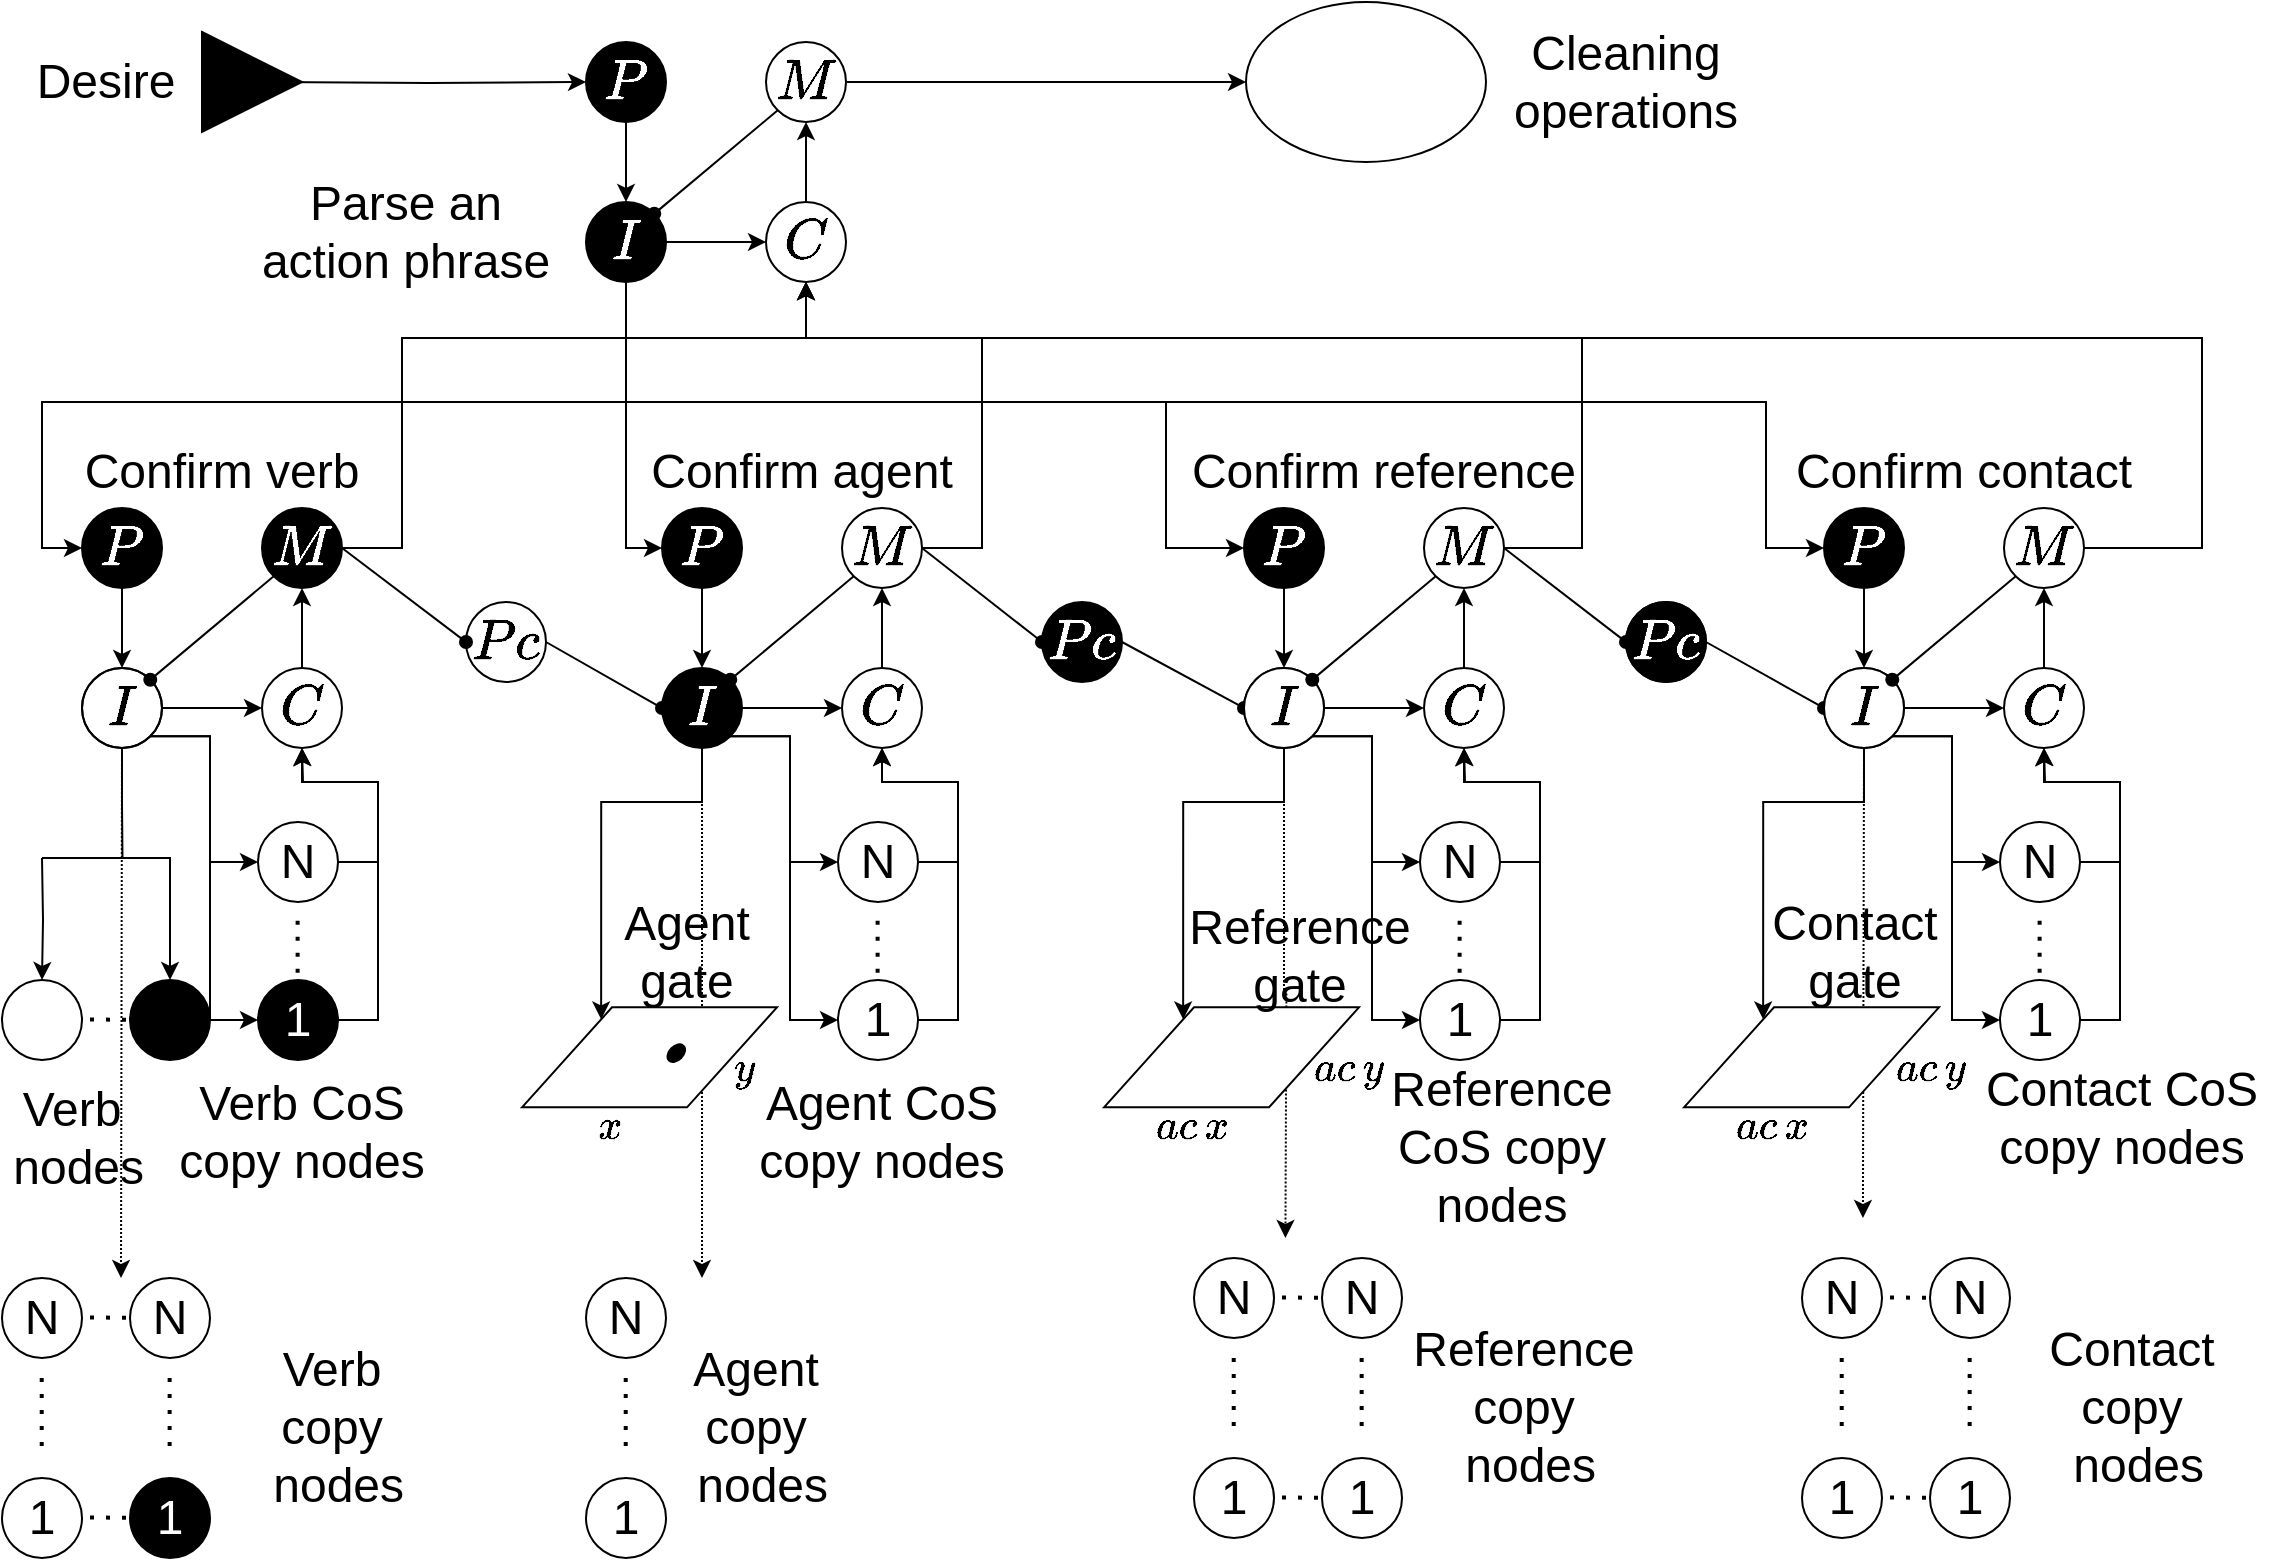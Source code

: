 <mxfile version="16.4.7" type="device"><diagram id="WhvvG_gw-F8W6uvIQC49" name="Page-1"><mxGraphModel dx="1469" dy="720" grid="1" gridSize="10" guides="1" tooltips="1" connect="1" arrows="1" fold="1" page="1" pageScale="1" pageWidth="1169" pageHeight="827" math="1" shadow="0"><root><mxCell id="0"/><mxCell id="1" parent="0"/><mxCell id="951Vu15fM2kdgogknTyl-73" style="edgeStyle=orthogonalEdgeStyle;rounded=0;orthogonalLoop=1;jettySize=auto;html=1;exitX=0.5;exitY=1;exitDx=0;exitDy=0;dashed=1;dashPattern=1 1;fontSize=24;fontColor=#FFFFFF;endArrow=classic;endFill=1;" edge="1" parent="1" source="VSWZTC0FqFmmYdqggmQf-184"><mxGeometry relative="1" as="geometry"><mxPoint x="940.471" y="650" as="targetPoint"/></mxGeometry></mxCell><mxCell id="951Vu15fM2kdgogknTyl-72" style="edgeStyle=orthogonalEdgeStyle;rounded=0;orthogonalLoop=1;jettySize=auto;html=1;exitX=0.5;exitY=1;exitDx=0;exitDy=0;fontSize=24;fontColor=#FFFFFF;endArrow=classic;endFill=1;dashed=1;dashPattern=1 1;" edge="1" parent="1" source="VSWZTC0FqFmmYdqggmQf-183"><mxGeometry relative="1" as="geometry"><mxPoint x="651.714" y="660" as="targetPoint"/></mxGeometry></mxCell><mxCell id="VSWZTC0FqFmmYdqggmQf-1" style="edgeStyle=orthogonalEdgeStyle;rounded=0;orthogonalLoop=1;jettySize=auto;html=1;exitX=1;exitY=0.5;exitDx=0;exitDy=0;entryX=0;entryY=0.5;entryDx=0;entryDy=0;fontSize=24;" parent="1" source="VSWZTC0FqFmmYdqggmQf-2" target="VSWZTC0FqFmmYdqggmQf-4" edge="1"><mxGeometry relative="1" as="geometry"/></mxCell><mxCell id="VSWZTC0FqFmmYdqggmQf-167" style="edgeStyle=orthogonalEdgeStyle;rounded=0;orthogonalLoop=1;jettySize=auto;html=1;exitX=0.5;exitY=1;exitDx=0;exitDy=0;entryX=0;entryY=0.5;entryDx=0;entryDy=0;endArrow=classic;endFill=1;" parent="1" source="VSWZTC0FqFmmYdqggmQf-2" target="VSWZTC0FqFmmYdqggmQf-21" edge="1"><mxGeometry relative="1" as="geometry"><Array as="points"><mxPoint x="322" y="242"/><mxPoint x="30" y="242"/><mxPoint x="30" y="315"/></Array></mxGeometry></mxCell><mxCell id="VSWZTC0FqFmmYdqggmQf-169" style="edgeStyle=orthogonalEdgeStyle;rounded=0;orthogonalLoop=1;jettySize=auto;html=1;exitX=0.5;exitY=1;exitDx=0;exitDy=0;entryX=0;entryY=0.5;entryDx=0;entryDy=0;endArrow=classic;endFill=1;" parent="1" source="VSWZTC0FqFmmYdqggmQf-2" target="VSWZTC0FqFmmYdqggmQf-125" edge="1"><mxGeometry relative="1" as="geometry"><Array as="points"><mxPoint x="322" y="242"/><mxPoint x="592" y="242"/><mxPoint x="592" y="315"/></Array></mxGeometry></mxCell><mxCell id="VSWZTC0FqFmmYdqggmQf-170" style="edgeStyle=orthogonalEdgeStyle;rounded=0;orthogonalLoop=1;jettySize=auto;html=1;exitX=0.5;exitY=1;exitDx=0;exitDy=0;entryX=0;entryY=0.5;entryDx=0;entryDy=0;endArrow=classic;endFill=1;" parent="1" source="VSWZTC0FqFmmYdqggmQf-2" target="VSWZTC0FqFmmYdqggmQf-145" edge="1"><mxGeometry relative="1" as="geometry"><Array as="points"><mxPoint x="322" y="242"/><mxPoint x="892" y="242"/><mxPoint x="892" y="315"/></Array></mxGeometry></mxCell><mxCell id="VSWZTC0FqFmmYdqggmQf-2" value="&lt;font style=&quot;font-size: 24px&quot; color=&quot;#FFFFFF&quot;&gt;$$I$$&lt;/font&gt;" style="ellipse;whiteSpace=wrap;html=1;aspect=fixed;fillColor=#000000;" parent="1" vertex="1"><mxGeometry x="302" y="142" width="40" height="40" as="geometry"/></mxCell><mxCell id="VSWZTC0FqFmmYdqggmQf-3" style="edgeStyle=orthogonalEdgeStyle;rounded=0;orthogonalLoop=1;jettySize=auto;html=1;exitX=0.5;exitY=0;exitDx=0;exitDy=0;entryX=0.5;entryY=1;entryDx=0;entryDy=0;fontSize=24;" parent="1" source="VSWZTC0FqFmmYdqggmQf-4" target="VSWZTC0FqFmmYdqggmQf-8" edge="1"><mxGeometry relative="1" as="geometry"/></mxCell><mxCell id="VSWZTC0FqFmmYdqggmQf-4" value="&lt;font style=&quot;font-size: 24px&quot;&gt;$$C$$&lt;/font&gt;" style="ellipse;whiteSpace=wrap;html=1;aspect=fixed;" parent="1" vertex="1"><mxGeometry x="392" y="142" width="40" height="40" as="geometry"/></mxCell><mxCell id="VSWZTC0FqFmmYdqggmQf-5" style="edgeStyle=orthogonalEdgeStyle;rounded=0;orthogonalLoop=1;jettySize=auto;html=1;exitX=0.5;exitY=1;exitDx=0;exitDy=0;entryX=0.5;entryY=0;entryDx=0;entryDy=0;fontSize=24;" parent="1" source="VSWZTC0FqFmmYdqggmQf-6" target="VSWZTC0FqFmmYdqggmQf-2" edge="1"><mxGeometry relative="1" as="geometry"/></mxCell><mxCell id="VSWZTC0FqFmmYdqggmQf-6" value="&lt;font style=&quot;font-size: 24px&quot; color=&quot;#FFFFFF&quot;&gt;$$P$$&lt;/font&gt;" style="ellipse;whiteSpace=wrap;html=1;aspect=fixed;fillColor=#000000;" parent="1" vertex="1"><mxGeometry x="302" y="62" width="40" height="40" as="geometry"/></mxCell><mxCell id="VSWZTC0FqFmmYdqggmQf-7" style="rounded=0;orthogonalLoop=1;jettySize=auto;html=1;exitX=0;exitY=1;exitDx=0;exitDy=0;entryX=1;entryY=0;entryDx=0;entryDy=0;fontSize=24;endArrow=oval;endFill=1;" parent="1" source="VSWZTC0FqFmmYdqggmQf-8" target="VSWZTC0FqFmmYdqggmQf-2" edge="1"><mxGeometry relative="1" as="geometry"/></mxCell><mxCell id="VSWZTC0FqFmmYdqggmQf-13" style="edgeStyle=orthogonalEdgeStyle;rounded=0;orthogonalLoop=1;jettySize=auto;html=1;exitX=1;exitY=0.5;exitDx=0;exitDy=0;entryX=0;entryY=0.5;entryDx=0;entryDy=0;" parent="1" source="VSWZTC0FqFmmYdqggmQf-8" target="VSWZTC0FqFmmYdqggmQf-12" edge="1"><mxGeometry relative="1" as="geometry"/></mxCell><mxCell id="VSWZTC0FqFmmYdqggmQf-8" value="&lt;font style=&quot;font-size: 24px&quot;&gt;$$M$$&lt;/font&gt;" style="ellipse;whiteSpace=wrap;html=1;aspect=fixed;" parent="1" vertex="1"><mxGeometry x="392" y="62" width="40" height="40" as="geometry"/></mxCell><mxCell id="VSWZTC0FqFmmYdqggmQf-9" value="Desire" style="text;html=1;strokeColor=none;fillColor=none;align=center;verticalAlign=middle;whiteSpace=wrap;rounded=0;fontFamily=Helvetica;fontSize=24;fontColor=default;" parent="1" vertex="1"><mxGeometry x="32" y="67" width="60" height="30" as="geometry"/></mxCell><mxCell id="VSWZTC0FqFmmYdqggmQf-10" style="edgeStyle=orthogonalEdgeStyle;shape=connector;rounded=0;orthogonalLoop=1;jettySize=auto;html=1;exitX=1;exitY=0.5;exitDx=0;exitDy=0;entryX=0;entryY=0.5;entryDx=0;entryDy=0;labelBackgroundColor=default;fontFamily=Helvetica;fontSize=24;fontColor=default;startArrow=none;startFill=0;endArrow=classic;endFill=1;strokeColor=default;" parent="1" target="VSWZTC0FqFmmYdqggmQf-6" edge="1"><mxGeometry relative="1" as="geometry"><mxPoint x="144" y="82" as="sourcePoint"/></mxGeometry></mxCell><mxCell id="VSWZTC0FqFmmYdqggmQf-12" value="" style="ellipse;whiteSpace=wrap;html=1;" parent="1" vertex="1"><mxGeometry x="632" y="42" width="120" height="80" as="geometry"/></mxCell><mxCell id="VSWZTC0FqFmmYdqggmQf-14" value="Cleaning operations" style="text;html=1;strokeColor=none;fillColor=none;align=center;verticalAlign=middle;whiteSpace=wrap;rounded=0;fontFamily=Helvetica;fontSize=24;fontColor=default;" parent="1" vertex="1"><mxGeometry x="792" y="67" width="60" height="30" as="geometry"/></mxCell><mxCell id="VSWZTC0FqFmmYdqggmQf-15" value="Parse an action phrase" style="text;html=1;strokeColor=none;fillColor=none;align=center;verticalAlign=middle;whiteSpace=wrap;rounded=0;fontFamily=Helvetica;fontSize=24;fontColor=default;" parent="1" vertex="1"><mxGeometry x="132" y="142" width="160" height="30" as="geometry"/></mxCell><mxCell id="VSWZTC0FqFmmYdqggmQf-16" style="edgeStyle=orthogonalEdgeStyle;rounded=0;orthogonalLoop=1;jettySize=auto;html=1;exitX=1;exitY=0.5;exitDx=0;exitDy=0;entryX=0;entryY=0.5;entryDx=0;entryDy=0;fontSize=24;" parent="1" source="VSWZTC0FqFmmYdqggmQf-17" target="VSWZTC0FqFmmYdqggmQf-19" edge="1"><mxGeometry relative="1" as="geometry"/></mxCell><mxCell id="VSWZTC0FqFmmYdqggmQf-17" value="&lt;font style=&quot;font-size: 24px&quot; color=&quot;#FFFFFF&quot;&gt;$$I$$&lt;/font&gt;" style="ellipse;whiteSpace=wrap;html=1;aspect=fixed;fillColor=none;" parent="1" vertex="1"><mxGeometry x="50" y="375" width="40" height="40" as="geometry"/></mxCell><mxCell id="VSWZTC0FqFmmYdqggmQf-18" style="edgeStyle=orthogonalEdgeStyle;rounded=0;orthogonalLoop=1;jettySize=auto;html=1;exitX=0.5;exitY=0;exitDx=0;exitDy=0;entryX=0.5;entryY=1;entryDx=0;entryDy=0;fontSize=24;" parent="1" source="VSWZTC0FqFmmYdqggmQf-19" target="VSWZTC0FqFmmYdqggmQf-23" edge="1"><mxGeometry relative="1" as="geometry"/></mxCell><mxCell id="951Vu15fM2kdgogknTyl-78" style="edgeStyle=orthogonalEdgeStyle;rounded=0;orthogonalLoop=1;jettySize=auto;html=1;exitX=1;exitY=0.5;exitDx=0;exitDy=0;entryX=0.5;entryY=1;entryDx=0;entryDy=0;fontSize=24;fontColor=#FFFFFF;endArrow=classic;endFill=1;" edge="1" parent="1" source="VSWZTC0FqFmmYdqggmQf-23" target="VSWZTC0FqFmmYdqggmQf-4"><mxGeometry relative="1" as="geometry"><Array as="points"><mxPoint x="210" y="315"/><mxPoint x="210" y="210"/><mxPoint x="412" y="210"/></Array></mxGeometry></mxCell><mxCell id="VSWZTC0FqFmmYdqggmQf-19" value="&lt;font style=&quot;font-size: 24px&quot;&gt;$$C$$&lt;/font&gt;" style="ellipse;whiteSpace=wrap;html=1;aspect=fixed;" parent="1" vertex="1"><mxGeometry x="140" y="375" width="40" height="40" as="geometry"/></mxCell><mxCell id="VSWZTC0FqFmmYdqggmQf-20" style="edgeStyle=orthogonalEdgeStyle;rounded=0;orthogonalLoop=1;jettySize=auto;html=1;exitX=0.5;exitY=1;exitDx=0;exitDy=0;entryX=0.5;entryY=0;entryDx=0;entryDy=0;fontSize=24;" parent="1" source="VSWZTC0FqFmmYdqggmQf-21" target="VSWZTC0FqFmmYdqggmQf-17" edge="1"><mxGeometry relative="1" as="geometry"/></mxCell><mxCell id="VSWZTC0FqFmmYdqggmQf-21" value="&lt;font style=&quot;font-size: 24px&quot; color=&quot;#FFFFFF&quot;&gt;$$P$$&lt;/font&gt;" style="ellipse;whiteSpace=wrap;html=1;aspect=fixed;fillColor=#000000;" parent="1" vertex="1"><mxGeometry x="50" y="295" width="40" height="40" as="geometry"/></mxCell><mxCell id="VSWZTC0FqFmmYdqggmQf-22" style="rounded=0;orthogonalLoop=1;jettySize=auto;html=1;exitX=0;exitY=1;exitDx=0;exitDy=0;entryX=1;entryY=0;entryDx=0;entryDy=0;fontSize=24;endArrow=oval;endFill=1;" parent="1" source="VSWZTC0FqFmmYdqggmQf-23" target="VSWZTC0FqFmmYdqggmQf-17" edge="1"><mxGeometry relative="1" as="geometry"/></mxCell><mxCell id="VSWZTC0FqFmmYdqggmQf-23" value="&lt;font style=&quot;font-size: 24px&quot; color=&quot;#FFFFFF&quot;&gt;$$M$$&lt;/font&gt;" style="ellipse;whiteSpace=wrap;html=1;aspect=fixed;fillColor=#000000;" parent="1" vertex="1"><mxGeometry x="140" y="295" width="40" height="40" as="geometry"/></mxCell><mxCell id="VSWZTC0FqFmmYdqggmQf-25" value="Confirm verb" style="text;html=1;strokeColor=none;fillColor=none;align=center;verticalAlign=middle;whiteSpace=wrap;rounded=0;fontFamily=Helvetica;fontSize=24;fontColor=default;" parent="1" vertex="1"><mxGeometry x="40" y="262" width="160" height="30" as="geometry"/></mxCell><mxCell id="VSWZTC0FqFmmYdqggmQf-62" style="edgeStyle=orthogonalEdgeStyle;rounded=0;orthogonalLoop=1;jettySize=auto;html=1;exitX=1;exitY=0.5;exitDx=0;exitDy=0;entryX=0;entryY=0.5;entryDx=0;entryDy=0;fontSize=24;" parent="1" source="VSWZTC0FqFmmYdqggmQf-63" target="VSWZTC0FqFmmYdqggmQf-65" edge="1"><mxGeometry relative="1" as="geometry"/></mxCell><mxCell id="VSWZTC0FqFmmYdqggmQf-112" style="edgeStyle=orthogonalEdgeStyle;rounded=0;orthogonalLoop=1;jettySize=auto;html=1;exitX=0.5;exitY=1;exitDx=0;exitDy=0;entryX=0.25;entryY=0;entryDx=0;entryDy=0;endArrow=classic;endFill=1;" parent="1" source="VSWZTC0FqFmmYdqggmQf-63" target="VSWZTC0FqFmmYdqggmQf-106" edge="1"><mxGeometry relative="1" as="geometry"><Array as="points"><mxPoint x="360" y="442"/><mxPoint x="310" y="442"/></Array></mxGeometry></mxCell><mxCell id="951Vu15fM2kdgogknTyl-34" style="edgeStyle=orthogonalEdgeStyle;rounded=0;orthogonalLoop=1;jettySize=auto;html=1;exitX=0.5;exitY=1;exitDx=0;exitDy=0;dashed=1;dashPattern=1 1;fontSize=24;endArrow=classic;endFill=1;" edge="1" parent="1" source="VSWZTC0FqFmmYdqggmQf-63"><mxGeometry relative="1" as="geometry"><mxPoint x="360" y="680" as="targetPoint"/></mxGeometry></mxCell><mxCell id="951Vu15fM2kdgogknTyl-58" style="edgeStyle=orthogonalEdgeStyle;rounded=0;orthogonalLoop=1;jettySize=auto;html=1;exitX=1;exitY=1;exitDx=0;exitDy=0;entryX=0;entryY=0.5;entryDx=0;entryDy=0;fontSize=24;endArrow=classic;endFill=1;" edge="1" parent="1" source="VSWZTC0FqFmmYdqggmQf-63" target="VSWZTC0FqFmmYdqggmQf-113"><mxGeometry relative="1" as="geometry"/></mxCell><mxCell id="951Vu15fM2kdgogknTyl-59" style="edgeStyle=orthogonalEdgeStyle;rounded=0;orthogonalLoop=1;jettySize=auto;html=1;exitX=1;exitY=1;exitDx=0;exitDy=0;entryX=0;entryY=0.5;entryDx=0;entryDy=0;fontSize=24;endArrow=classic;endFill=1;" edge="1" parent="1" source="VSWZTC0FqFmmYdqggmQf-63" target="VSWZTC0FqFmmYdqggmQf-115"><mxGeometry relative="1" as="geometry"/></mxCell><mxCell id="VSWZTC0FqFmmYdqggmQf-63" value="&lt;font style=&quot;font-size: 24px&quot; color=&quot;#FFFFFF&quot;&gt;$$I$$&lt;/font&gt;" style="ellipse;whiteSpace=wrap;html=1;aspect=fixed;fillColor=#000000;" parent="1" vertex="1"><mxGeometry x="340" y="375" width="40" height="40" as="geometry"/></mxCell><mxCell id="VSWZTC0FqFmmYdqggmQf-64" style="edgeStyle=orthogonalEdgeStyle;rounded=0;orthogonalLoop=1;jettySize=auto;html=1;exitX=0.5;exitY=0;exitDx=0;exitDy=0;entryX=0.5;entryY=1;entryDx=0;entryDy=0;fontSize=24;" parent="1" source="VSWZTC0FqFmmYdqggmQf-65" target="VSWZTC0FqFmmYdqggmQf-69" edge="1"><mxGeometry relative="1" as="geometry"/></mxCell><mxCell id="951Vu15fM2kdgogknTyl-79" style="edgeStyle=orthogonalEdgeStyle;rounded=0;orthogonalLoop=1;jettySize=auto;html=1;exitX=1;exitY=0.5;exitDx=0;exitDy=0;entryX=0.5;entryY=1;entryDx=0;entryDy=0;fontSize=24;fontColor=#FFFFFF;endArrow=classic;endFill=1;" edge="1" parent="1" source="VSWZTC0FqFmmYdqggmQf-69" target="VSWZTC0FqFmmYdqggmQf-4"><mxGeometry relative="1" as="geometry"><Array as="points"><mxPoint x="500" y="315"/><mxPoint x="500" y="210"/><mxPoint x="412" y="210"/></Array></mxGeometry></mxCell><mxCell id="VSWZTC0FqFmmYdqggmQf-65" value="&lt;font style=&quot;font-size: 24px&quot;&gt;$$C$$&lt;/font&gt;" style="ellipse;whiteSpace=wrap;html=1;aspect=fixed;" parent="1" vertex="1"><mxGeometry x="430" y="375" width="40" height="40" as="geometry"/></mxCell><mxCell id="VSWZTC0FqFmmYdqggmQf-66" style="edgeStyle=orthogonalEdgeStyle;rounded=0;orthogonalLoop=1;jettySize=auto;html=1;exitX=0.5;exitY=1;exitDx=0;exitDy=0;entryX=0.5;entryY=0;entryDx=0;entryDy=0;fontSize=24;" parent="1" source="VSWZTC0FqFmmYdqggmQf-67" target="VSWZTC0FqFmmYdqggmQf-63" edge="1"><mxGeometry relative="1" as="geometry"/></mxCell><mxCell id="VSWZTC0FqFmmYdqggmQf-67" value="&lt;font style=&quot;font-size: 24px&quot; color=&quot;#FFFFFF&quot;&gt;$$P$$&lt;/font&gt;" style="ellipse;whiteSpace=wrap;html=1;aspect=fixed;fillColor=#000000;" parent="1" vertex="1"><mxGeometry x="340" y="295" width="40" height="40" as="geometry"/></mxCell><mxCell id="VSWZTC0FqFmmYdqggmQf-68" style="rounded=0;orthogonalLoop=1;jettySize=auto;html=1;exitX=0;exitY=1;exitDx=0;exitDy=0;entryX=1;entryY=0;entryDx=0;entryDy=0;fontSize=24;endArrow=oval;endFill=1;" parent="1" source="VSWZTC0FqFmmYdqggmQf-69" target="VSWZTC0FqFmmYdqggmQf-63" edge="1"><mxGeometry relative="1" as="geometry"/></mxCell><mxCell id="VSWZTC0FqFmmYdqggmQf-179" style="edgeStyle=none;rounded=0;orthogonalLoop=1;jettySize=auto;html=1;exitX=1;exitY=0.5;exitDx=0;exitDy=0;entryX=0;entryY=0.5;entryDx=0;entryDy=0;endArrow=oval;endFill=1;" parent="1" source="VSWZTC0FqFmmYdqggmQf-69" target="VSWZTC0FqFmmYdqggmQf-171" edge="1"><mxGeometry relative="1" as="geometry"/></mxCell><mxCell id="VSWZTC0FqFmmYdqggmQf-69" value="&lt;font style=&quot;font-size: 24px&quot;&gt;$$M$$&lt;/font&gt;" style="ellipse;whiteSpace=wrap;html=1;aspect=fixed;" parent="1" vertex="1"><mxGeometry x="430" y="295" width="40" height="40" as="geometry"/></mxCell><mxCell id="VSWZTC0FqFmmYdqggmQf-70" value="Confirm agent" style="text;html=1;strokeColor=none;fillColor=none;align=center;verticalAlign=middle;whiteSpace=wrap;rounded=0;fontFamily=Helvetica;fontSize=24;fontColor=default;" parent="1" vertex="1"><mxGeometry x="330" y="262" width="160" height="30" as="geometry"/></mxCell><mxCell id="VSWZTC0FqFmmYdqggmQf-91" value="" style="ellipse;whiteSpace=wrap;html=1;aspect=fixed;" parent="1" vertex="1"><mxGeometry x="10" y="531" width="40" height="40" as="geometry"/></mxCell><mxCell id="VSWZTC0FqFmmYdqggmQf-94" value="" style="endArrow=none;dashed=1;html=1;dashPattern=1 3;strokeWidth=2;rounded=0;" parent="1" edge="1"><mxGeometry width="50" height="50" relative="1" as="geometry"><mxPoint x="54" y="550.73" as="sourcePoint"/><mxPoint x="84" y="551" as="targetPoint"/></mxGeometry></mxCell><mxCell id="VSWZTC0FqFmmYdqggmQf-95" value="" style="ellipse;whiteSpace=wrap;html=1;aspect=fixed;fillColor=#000000;" parent="1" vertex="1"><mxGeometry x="74" y="531" width="40" height="40" as="geometry"/></mxCell><mxCell id="VSWZTC0FqFmmYdqggmQf-97" style="edgeStyle=orthogonalEdgeStyle;rounded=0;orthogonalLoop=1;jettySize=auto;html=1;entryX=0.5;entryY=0;entryDx=0;entryDy=0;endArrow=classic;endFill=1;" parent="1" target="VSWZTC0FqFmmYdqggmQf-95" edge="1"><mxGeometry relative="1" as="geometry"><mxPoint x="50" y="470" as="sourcePoint"/><Array as="points"><mxPoint x="30" y="470"/><mxPoint x="94" y="470"/></Array></mxGeometry></mxCell><mxCell id="VSWZTC0FqFmmYdqggmQf-96" style="edgeStyle=orthogonalEdgeStyle;rounded=0;orthogonalLoop=1;jettySize=auto;html=1;entryX=0.5;entryY=0;entryDx=0;entryDy=0;endArrow=classic;endFill=1;" parent="1" target="VSWZTC0FqFmmYdqggmQf-91" edge="1"><mxGeometry relative="1" as="geometry"><mxPoint x="30" y="470" as="sourcePoint"/></mxGeometry></mxCell><mxCell id="VSWZTC0FqFmmYdqggmQf-104" value="&lt;div&gt;Verb&lt;/div&gt;&lt;div&gt;&amp;nbsp;nodes&lt;/div&gt;" style="text;html=1;strokeColor=none;fillColor=none;align=center;verticalAlign=middle;whiteSpace=wrap;rounded=0;fontFamily=Helvetica;fontSize=24;fontColor=default;" parent="1" vertex="1"><mxGeometry x="10" y="594.66" width="70" height="30" as="geometry"/></mxCell><mxCell id="VSWZTC0FqFmmYdqggmQf-106" value="" style="shape=parallelogram;perimeter=parallelogramPerimeter;whiteSpace=wrap;html=1;fixedSize=1;fontFamily=Courier New;fontSize=9;size=45;fillColor=default;strokeColor=#000000;" parent="1" vertex="1"><mxGeometry x="270" y="544.66" width="127.5" height="50" as="geometry"/></mxCell><mxCell id="VSWZTC0FqFmmYdqggmQf-107" value="&lt;font style=&quot;font-size: 18px&quot; face=&quot;Helvetica&quot;&gt;$$x$$&lt;/font&gt;" style="text;html=1;strokeColor=none;fillColor=none;align=center;verticalAlign=middle;whiteSpace=wrap;rounded=0;fontFamily=Courier New;fontSize=9;" parent="1" vertex="1"><mxGeometry x="294.44" y="594.66" width="40" height="20" as="geometry"/></mxCell><mxCell id="VSWZTC0FqFmmYdqggmQf-108" value="&lt;font style=&quot;font-size: 18px&quot; face=&quot;Helvetica&quot;&gt;$$y$$&lt;/font&gt;" style="text;html=1;strokeColor=none;fillColor=none;align=center;verticalAlign=middle;whiteSpace=wrap;rounded=0;fontFamily=Courier New;fontSize=9;rotation=0;" parent="1" vertex="1"><mxGeometry x="361.44" y="566" width="40" height="20" as="geometry"/></mxCell><mxCell id="VSWZTC0FqFmmYdqggmQf-109" value="&lt;div&gt;&lt;font style=&quot;font-size: 24px&quot;&gt;Agent gate&lt;br&gt;&lt;/font&gt;&lt;/div&gt;" style="text;html=1;strokeColor=none;fillColor=none;align=center;verticalAlign=middle;whiteSpace=wrap;rounded=0;" parent="1" vertex="1"><mxGeometry x="314" y="502.0" width="77.19" height="29" as="geometry"/></mxCell><mxCell id="VSWZTC0FqFmmYdqggmQf-117" style="edgeStyle=orthogonalEdgeStyle;rounded=0;orthogonalLoop=1;jettySize=auto;html=1;exitX=1;exitY=0.5;exitDx=0;exitDy=0;entryX=0.5;entryY=1;entryDx=0;entryDy=0;endArrow=classic;endFill=1;" parent="1" source="VSWZTC0FqFmmYdqggmQf-113" target="VSWZTC0FqFmmYdqggmQf-65" edge="1"><mxGeometry relative="1" as="geometry"/></mxCell><mxCell id="VSWZTC0FqFmmYdqggmQf-113" value="&lt;font style=&quot;font-size: 24px&quot;&gt;N&lt;/font&gt;" style="ellipse;whiteSpace=wrap;html=1;aspect=fixed;" parent="1" vertex="1"><mxGeometry x="428" y="452" width="40" height="40" as="geometry"/></mxCell><mxCell id="VSWZTC0FqFmmYdqggmQf-114" value="" style="endArrow=none;dashed=1;html=1;dashPattern=1 3;strokeWidth=2;rounded=0;" parent="1" edge="1"><mxGeometry width="50" height="50" relative="1" as="geometry"><mxPoint x="447.81" y="501.37" as="sourcePoint"/><mxPoint x="447.81" y="531.64" as="targetPoint"/></mxGeometry></mxCell><mxCell id="VSWZTC0FqFmmYdqggmQf-118" style="edgeStyle=orthogonalEdgeStyle;rounded=0;orthogonalLoop=1;jettySize=auto;html=1;exitX=1;exitY=0.5;exitDx=0;exitDy=0;entryX=0.5;entryY=1;entryDx=0;entryDy=0;endArrow=classic;endFill=1;" parent="1" source="VSWZTC0FqFmmYdqggmQf-115" target="VSWZTC0FqFmmYdqggmQf-65" edge="1"><mxGeometry relative="1" as="geometry"><Array as="points"><mxPoint x="488" y="551"/><mxPoint x="488" y="432"/><mxPoint x="450" y="432"/></Array></mxGeometry></mxCell><mxCell id="VSWZTC0FqFmmYdqggmQf-115" value="&lt;font style=&quot;font-size: 24px&quot;&gt;1&lt;/font&gt;" style="ellipse;whiteSpace=wrap;html=1;aspect=fixed;" parent="1" vertex="1"><mxGeometry x="428" y="531" width="40" height="40" as="geometry"/></mxCell><mxCell id="VSWZTC0FqFmmYdqggmQf-116" value="Agent CoS copy nodes" style="text;html=1;strokeColor=none;fillColor=none;align=center;verticalAlign=middle;whiteSpace=wrap;rounded=0;fontFamily=Helvetica;fontSize=24;fontColor=default;" parent="1" vertex="1"><mxGeometry x="370" y="592" width="160" height="30" as="geometry"/></mxCell><mxCell id="VSWZTC0FqFmmYdqggmQf-119" style="edgeStyle=orthogonalEdgeStyle;rounded=0;orthogonalLoop=1;jettySize=auto;html=1;exitX=1;exitY=0.5;exitDx=0;exitDy=0;entryX=0;entryY=0.5;entryDx=0;entryDy=0;fontSize=24;" parent="1" source="VSWZTC0FqFmmYdqggmQf-121" target="VSWZTC0FqFmmYdqggmQf-123" edge="1"><mxGeometry relative="1" as="geometry"/></mxCell><mxCell id="VSWZTC0FqFmmYdqggmQf-120" style="edgeStyle=orthogonalEdgeStyle;rounded=0;orthogonalLoop=1;jettySize=auto;html=1;exitX=0.5;exitY=1;exitDx=0;exitDy=0;entryX=0.25;entryY=0;entryDx=0;entryDy=0;endArrow=classic;endFill=1;" parent="1" source="VSWZTC0FqFmmYdqggmQf-121" target="VSWZTC0FqFmmYdqggmQf-129" edge="1"><mxGeometry relative="1" as="geometry"><Array as="points"><mxPoint x="651" y="442"/><mxPoint x="601" y="442"/></Array></mxGeometry></mxCell><mxCell id="VSWZTC0FqFmmYdqggmQf-121" value="&lt;font style=&quot;font-size: 24px&quot; color=&quot;#FFFFFF&quot;&gt;$$I$$&lt;/font&gt;" style="ellipse;whiteSpace=wrap;html=1;aspect=fixed;fillColor=#000000;" parent="1" vertex="1"><mxGeometry x="631" y="375" width="40" height="40" as="geometry"/></mxCell><mxCell id="VSWZTC0FqFmmYdqggmQf-122" style="edgeStyle=orthogonalEdgeStyle;rounded=0;orthogonalLoop=1;jettySize=auto;html=1;exitX=0.5;exitY=0;exitDx=0;exitDy=0;entryX=0.5;entryY=1;entryDx=0;entryDy=0;fontSize=24;" parent="1" source="VSWZTC0FqFmmYdqggmQf-123" target="VSWZTC0FqFmmYdqggmQf-127" edge="1"><mxGeometry relative="1" as="geometry"/></mxCell><mxCell id="951Vu15fM2kdgogknTyl-80" style="edgeStyle=orthogonalEdgeStyle;rounded=0;orthogonalLoop=1;jettySize=auto;html=1;exitX=1;exitY=0.5;exitDx=0;exitDy=0;entryX=0.5;entryY=1;entryDx=0;entryDy=0;fontSize=24;fontColor=#FFFFFF;endArrow=classic;endFill=1;" edge="1" parent="1" source="VSWZTC0FqFmmYdqggmQf-127" target="VSWZTC0FqFmmYdqggmQf-4"><mxGeometry relative="1" as="geometry"><Array as="points"><mxPoint x="800" y="315"/><mxPoint x="800" y="210"/><mxPoint x="412" y="210"/></Array></mxGeometry></mxCell><mxCell id="VSWZTC0FqFmmYdqggmQf-123" value="&lt;font style=&quot;font-size: 24px&quot;&gt;$$C$$&lt;/font&gt;" style="ellipse;whiteSpace=wrap;html=1;aspect=fixed;" parent="1" vertex="1"><mxGeometry x="721" y="375" width="40" height="40" as="geometry"/></mxCell><mxCell id="VSWZTC0FqFmmYdqggmQf-124" style="edgeStyle=orthogonalEdgeStyle;rounded=0;orthogonalLoop=1;jettySize=auto;html=1;exitX=0.5;exitY=1;exitDx=0;exitDy=0;entryX=0.5;entryY=0;entryDx=0;entryDy=0;fontSize=24;" parent="1" source="VSWZTC0FqFmmYdqggmQf-125" target="VSWZTC0FqFmmYdqggmQf-121" edge="1"><mxGeometry relative="1" as="geometry"/></mxCell><mxCell id="VSWZTC0FqFmmYdqggmQf-125" value="&lt;font style=&quot;font-size: 24px&quot; color=&quot;#FFFFFF&quot;&gt;$$P$$&lt;/font&gt;" style="ellipse;whiteSpace=wrap;html=1;aspect=fixed;fillColor=#000000;" parent="1" vertex="1"><mxGeometry x="631" y="295" width="40" height="40" as="geometry"/></mxCell><mxCell id="VSWZTC0FqFmmYdqggmQf-181" style="edgeStyle=none;rounded=0;orthogonalLoop=1;jettySize=auto;html=1;exitX=1;exitY=0.5;exitDx=0;exitDy=0;entryX=0;entryY=0.5;entryDx=0;entryDy=0;endArrow=oval;endFill=1;" parent="1" source="VSWZTC0FqFmmYdqggmQf-127" target="VSWZTC0FqFmmYdqggmQf-172" edge="1"><mxGeometry relative="1" as="geometry"/></mxCell><mxCell id="VSWZTC0FqFmmYdqggmQf-127" value="&lt;font style=&quot;font-size: 24px&quot;&gt;$$M$$&lt;/font&gt;" style="ellipse;whiteSpace=wrap;html=1;aspect=fixed;" parent="1" vertex="1"><mxGeometry x="721" y="295" width="40" height="40" as="geometry"/></mxCell><mxCell id="VSWZTC0FqFmmYdqggmQf-128" value="Confirm reference" style="text;html=1;strokeColor=none;fillColor=none;align=center;verticalAlign=middle;whiteSpace=wrap;rounded=0;fontFamily=Helvetica;fontSize=24;fontColor=default;" parent="1" vertex="1"><mxGeometry x="591" y="262" width="220" height="30" as="geometry"/></mxCell><mxCell id="VSWZTC0FqFmmYdqggmQf-129" value="" style="shape=parallelogram;perimeter=parallelogramPerimeter;whiteSpace=wrap;html=1;fixedSize=1;fontFamily=Courier New;fontSize=9;size=45;fillColor=default;strokeColor=#000000;" parent="1" vertex="1"><mxGeometry x="561" y="544.66" width="127.5" height="50" as="geometry"/></mxCell><mxCell id="VSWZTC0FqFmmYdqggmQf-130" value="&lt;font style=&quot;font-size: 18px&quot; face=&quot;Helvetica&quot;&gt;$$ac \, x$$&lt;/font&gt;" style="text;html=1;strokeColor=none;fillColor=none;align=center;verticalAlign=middle;whiteSpace=wrap;rounded=0;fontFamily=Courier New;fontSize=9;" parent="1" vertex="1"><mxGeometry x="585.44" y="594.66" width="40" height="20" as="geometry"/></mxCell><mxCell id="VSWZTC0FqFmmYdqggmQf-131" value="&lt;font style=&quot;font-size: 18px&quot; face=&quot;Helvetica&quot;&gt;$$ac \, y$$&lt;/font&gt;" style="text;html=1;strokeColor=none;fillColor=none;align=center;verticalAlign=middle;whiteSpace=wrap;rounded=0;fontFamily=Courier New;fontSize=9;rotation=0;" parent="1" vertex="1"><mxGeometry x="663.44" y="566" width="40" height="20" as="geometry"/></mxCell><mxCell id="VSWZTC0FqFmmYdqggmQf-132" value="&lt;div&gt;&lt;font style=&quot;font-size: 24px&quot;&gt;Reference gate&lt;br&gt;&lt;/font&gt;&lt;/div&gt;" style="text;html=1;strokeColor=none;fillColor=none;align=center;verticalAlign=middle;whiteSpace=wrap;rounded=0;" parent="1" vertex="1"><mxGeometry x="606" y="504" width="106" height="29" as="geometry"/></mxCell><mxCell id="VSWZTC0FqFmmYdqggmQf-139" style="edgeStyle=orthogonalEdgeStyle;rounded=0;orthogonalLoop=1;jettySize=auto;html=1;exitX=1;exitY=0.5;exitDx=0;exitDy=0;entryX=0;entryY=0.5;entryDx=0;entryDy=0;fontSize=24;" parent="1" source="VSWZTC0FqFmmYdqggmQf-141" target="VSWZTC0FqFmmYdqggmQf-143" edge="1"><mxGeometry relative="1" as="geometry"/></mxCell><mxCell id="VSWZTC0FqFmmYdqggmQf-140" style="edgeStyle=orthogonalEdgeStyle;rounded=0;orthogonalLoop=1;jettySize=auto;html=1;exitX=0.5;exitY=1;exitDx=0;exitDy=0;entryX=0.25;entryY=0;entryDx=0;entryDy=0;endArrow=classic;endFill=1;" parent="1" source="VSWZTC0FqFmmYdqggmQf-141" target="VSWZTC0FqFmmYdqggmQf-149" edge="1"><mxGeometry relative="1" as="geometry"><Array as="points"><mxPoint x="941" y="442.0"/><mxPoint x="891" y="442.0"/></Array></mxGeometry></mxCell><mxCell id="VSWZTC0FqFmmYdqggmQf-141" value="&lt;font style=&quot;font-size: 24px&quot; color=&quot;#FFFFFF&quot;&gt;$$I$$&lt;/font&gt;" style="ellipse;whiteSpace=wrap;html=1;aspect=fixed;fillColor=#000000;" parent="1" vertex="1"><mxGeometry x="921" y="375.0" width="40" height="40" as="geometry"/></mxCell><mxCell id="VSWZTC0FqFmmYdqggmQf-142" style="edgeStyle=orthogonalEdgeStyle;rounded=0;orthogonalLoop=1;jettySize=auto;html=1;exitX=0.5;exitY=0;exitDx=0;exitDy=0;entryX=0.5;entryY=1;entryDx=0;entryDy=0;fontSize=24;" parent="1" source="VSWZTC0FqFmmYdqggmQf-143" target="VSWZTC0FqFmmYdqggmQf-147" edge="1"><mxGeometry relative="1" as="geometry"/></mxCell><mxCell id="951Vu15fM2kdgogknTyl-81" style="edgeStyle=orthogonalEdgeStyle;rounded=0;orthogonalLoop=1;jettySize=auto;html=1;exitX=1;exitY=0.5;exitDx=0;exitDy=0;entryX=0.5;entryY=1;entryDx=0;entryDy=0;fontSize=24;fontColor=#FFFFFF;endArrow=classic;endFill=1;" edge="1" parent="1" source="VSWZTC0FqFmmYdqggmQf-147" target="VSWZTC0FqFmmYdqggmQf-4"><mxGeometry relative="1" as="geometry"><Array as="points"><mxPoint x="1110" y="315"/><mxPoint x="1110" y="210"/><mxPoint x="412" y="210"/></Array></mxGeometry></mxCell><mxCell id="VSWZTC0FqFmmYdqggmQf-143" value="&lt;font style=&quot;font-size: 24px&quot;&gt;$$C$$&lt;/font&gt;" style="ellipse;whiteSpace=wrap;html=1;aspect=fixed;" parent="1" vertex="1"><mxGeometry x="1011" y="375.0" width="40" height="40" as="geometry"/></mxCell><mxCell id="VSWZTC0FqFmmYdqggmQf-144" style="edgeStyle=orthogonalEdgeStyle;rounded=0;orthogonalLoop=1;jettySize=auto;html=1;exitX=0.5;exitY=1;exitDx=0;exitDy=0;entryX=0.5;entryY=0;entryDx=0;entryDy=0;fontSize=24;" parent="1" source="VSWZTC0FqFmmYdqggmQf-145" target="VSWZTC0FqFmmYdqggmQf-141" edge="1"><mxGeometry relative="1" as="geometry"/></mxCell><mxCell id="VSWZTC0FqFmmYdqggmQf-145" value="&lt;font style=&quot;font-size: 24px&quot; color=&quot;#FFFFFF&quot;&gt;$$P$$&lt;/font&gt;" style="ellipse;whiteSpace=wrap;html=1;aspect=fixed;fillColor=#000000;" parent="1" vertex="1"><mxGeometry x="921" y="295" width="40" height="40" as="geometry"/></mxCell><mxCell id="VSWZTC0FqFmmYdqggmQf-147" value="&lt;font style=&quot;font-size: 24px&quot;&gt;$$M$$&lt;/font&gt;" style="ellipse;whiteSpace=wrap;html=1;aspect=fixed;" parent="1" vertex="1"><mxGeometry x="1011" y="295" width="40" height="40" as="geometry"/></mxCell><mxCell id="VSWZTC0FqFmmYdqggmQf-148" value="Confirm contact" style="text;html=1;strokeColor=none;fillColor=none;align=center;verticalAlign=middle;whiteSpace=wrap;rounded=0;fontFamily=Helvetica;fontSize=24;fontColor=default;" parent="1" vertex="1"><mxGeometry x="891" y="262" width="200" height="30" as="geometry"/></mxCell><mxCell id="VSWZTC0FqFmmYdqggmQf-149" value="" style="shape=parallelogram;perimeter=parallelogramPerimeter;whiteSpace=wrap;html=1;fixedSize=1;fontFamily=Courier New;fontSize=9;size=45;fillColor=default;strokeColor=#000000;" parent="1" vertex="1"><mxGeometry x="851" y="544.66" width="127.5" height="50" as="geometry"/></mxCell><mxCell id="VSWZTC0FqFmmYdqggmQf-150" value="&lt;font style=&quot;font-size: 18px&quot; face=&quot;Helvetica&quot;&gt;$$ac \, x$$&lt;/font&gt;" style="text;html=1;strokeColor=none;fillColor=none;align=center;verticalAlign=middle;whiteSpace=wrap;rounded=0;fontFamily=Courier New;fontSize=9;" parent="1" vertex="1"><mxGeometry x="875.44" y="594.66" width="40" height="20" as="geometry"/></mxCell><mxCell id="VSWZTC0FqFmmYdqggmQf-151" value="&lt;font style=&quot;font-size: 18px&quot; face=&quot;Helvetica&quot;&gt;$$ac \, y$$&lt;/font&gt;" style="text;html=1;strokeColor=none;fillColor=none;align=center;verticalAlign=middle;whiteSpace=wrap;rounded=0;fontFamily=Courier New;fontSize=9;rotation=0;" parent="1" vertex="1"><mxGeometry x="954.44" y="566" width="40" height="20" as="geometry"/></mxCell><mxCell id="VSWZTC0FqFmmYdqggmQf-152" value="&lt;div&gt;&lt;font style=&quot;font-size: 24px&quot;&gt;Contact gate&lt;br&gt;&lt;/font&gt;&lt;/div&gt;" style="text;html=1;strokeColor=none;fillColor=none;align=center;verticalAlign=middle;whiteSpace=wrap;rounded=0;" parent="1" vertex="1"><mxGeometry x="898" y="502.0" width="77.19" height="29" as="geometry"/></mxCell><mxCell id="VSWZTC0FqFmmYdqggmQf-166" value="&lt;font style=&quot;font-size: 24px&quot;&gt;$$Pc$$&lt;/font&gt;" style="ellipse;whiteSpace=wrap;html=1;aspect=fixed;" parent="1" vertex="1"><mxGeometry x="242" y="342" width="40" height="40" as="geometry"/></mxCell><mxCell id="VSWZTC0FqFmmYdqggmQf-180" style="edgeStyle=none;rounded=0;orthogonalLoop=1;jettySize=auto;html=1;exitX=1;exitY=0.5;exitDx=0;exitDy=0;entryX=0;entryY=0.5;entryDx=0;entryDy=0;endArrow=oval;endFill=1;" parent="1" source="VSWZTC0FqFmmYdqggmQf-171" target="VSWZTC0FqFmmYdqggmQf-121" edge="1"><mxGeometry relative="1" as="geometry"/></mxCell><mxCell id="VSWZTC0FqFmmYdqggmQf-171" value="&lt;font style=&quot;font-size: 24px&quot; color=&quot;#FFFFFF&quot;&gt;$$Pc$$&lt;/font&gt;" style="ellipse;whiteSpace=wrap;html=1;aspect=fixed;fillColor=#000000;" parent="1" vertex="1"><mxGeometry x="530" y="342" width="40" height="40" as="geometry"/></mxCell><mxCell id="VSWZTC0FqFmmYdqggmQf-182" style="edgeStyle=none;rounded=0;orthogonalLoop=1;jettySize=auto;html=1;exitX=1;exitY=0.5;exitDx=0;exitDy=0;entryX=0;entryY=0.5;entryDx=0;entryDy=0;endArrow=oval;endFill=1;" parent="1" source="VSWZTC0FqFmmYdqggmQf-172" target="VSWZTC0FqFmmYdqggmQf-141" edge="1"><mxGeometry relative="1" as="geometry"/></mxCell><mxCell id="VSWZTC0FqFmmYdqggmQf-172" value="&lt;font style=&quot;font-size: 24px&quot;&gt;$$Pc$$&lt;/font&gt;" style="ellipse;whiteSpace=wrap;html=1;aspect=fixed;" parent="1" vertex="1"><mxGeometry x="822" y="342" width="40" height="40" as="geometry"/></mxCell><mxCell id="VSWZTC0FqFmmYdqggmQf-176" value="" style="endArrow=classic;html=1;rounded=0;entryX=0;entryY=0.5;entryDx=0;entryDy=0;edgeStyle=orthogonalEdgeStyle;" parent="1" target="VSWZTC0FqFmmYdqggmQf-67" edge="1"><mxGeometry width="50" height="50" relative="1" as="geometry"><mxPoint x="322" y="242" as="sourcePoint"/><mxPoint x="322" y="302" as="targetPoint"/><Array as="points"><mxPoint x="322" y="315"/></Array></mxGeometry></mxCell><mxCell id="VSWZTC0FqFmmYdqggmQf-177" style="rounded=0;orthogonalLoop=1;jettySize=auto;html=1;exitX=1;exitY=0.5;exitDx=0;exitDy=0;entryX=0;entryY=0.5;entryDx=0;entryDy=0;endArrow=oval;endFill=1;" parent="1" source="VSWZTC0FqFmmYdqggmQf-23" target="VSWZTC0FqFmmYdqggmQf-166" edge="1"><mxGeometry relative="1" as="geometry"/></mxCell><mxCell id="VSWZTC0FqFmmYdqggmQf-178" style="rounded=0;orthogonalLoop=1;jettySize=auto;html=1;exitX=1;exitY=0.5;exitDx=0;exitDy=0;entryX=0;entryY=0.5;entryDx=0;entryDy=0;endArrow=oval;endFill=1;" parent="1" source="VSWZTC0FqFmmYdqggmQf-166" target="VSWZTC0FqFmmYdqggmQf-63" edge="1"><mxGeometry relative="1" as="geometry"><mxPoint x="224.14" y="382" as="sourcePoint"/><mxPoint x="291.998" y="414.858" as="targetPoint"/></mxGeometry></mxCell><mxCell id="951Vu15fM2kdgogknTyl-74" style="edgeStyle=orthogonalEdgeStyle;rounded=0;orthogonalLoop=1;jettySize=auto;html=1;exitX=1;exitY=1;exitDx=0;exitDy=0;entryX=0;entryY=0.5;entryDx=0;entryDy=0;fontSize=24;fontColor=#FFFFFF;endArrow=classic;endFill=1;" edge="1" parent="1" source="VSWZTC0FqFmmYdqggmQf-183" target="951Vu15fM2kdgogknTyl-3"><mxGeometry relative="1" as="geometry"/></mxCell><mxCell id="951Vu15fM2kdgogknTyl-75" style="edgeStyle=orthogonalEdgeStyle;rounded=0;orthogonalLoop=1;jettySize=auto;html=1;exitX=1;exitY=1;exitDx=0;exitDy=0;entryX=0;entryY=0.5;entryDx=0;entryDy=0;fontSize=24;fontColor=#FFFFFF;endArrow=classic;endFill=1;" edge="1" parent="1" source="VSWZTC0FqFmmYdqggmQf-183" target="951Vu15fM2kdgogknTyl-6"><mxGeometry relative="1" as="geometry"/></mxCell><mxCell id="VSWZTC0FqFmmYdqggmQf-183" value="&lt;font style=&quot;font-size: 24px&quot;&gt;$$I$$&lt;/font&gt;" style="ellipse;whiteSpace=wrap;html=1;aspect=fixed;fillColor=default;" parent="1" vertex="1"><mxGeometry x="631" y="375" width="40" height="40" as="geometry"/></mxCell><mxCell id="951Vu15fM2kdgogknTyl-76" style="edgeStyle=orthogonalEdgeStyle;rounded=0;orthogonalLoop=1;jettySize=auto;html=1;exitX=1;exitY=1;exitDx=0;exitDy=0;entryX=0;entryY=0.5;entryDx=0;entryDy=0;fontSize=24;fontColor=#FFFFFF;endArrow=classic;endFill=1;" edge="1" parent="1" source="VSWZTC0FqFmmYdqggmQf-184" target="951Vu15fM2kdgogknTyl-9"><mxGeometry relative="1" as="geometry"/></mxCell><mxCell id="951Vu15fM2kdgogknTyl-77" style="edgeStyle=orthogonalEdgeStyle;rounded=0;orthogonalLoop=1;jettySize=auto;html=1;exitX=1;exitY=1;exitDx=0;exitDy=0;entryX=0;entryY=0.5;entryDx=0;entryDy=0;fontSize=24;fontColor=#FFFFFF;endArrow=classic;endFill=1;" edge="1" parent="1" source="VSWZTC0FqFmmYdqggmQf-184" target="951Vu15fM2kdgogknTyl-12"><mxGeometry relative="1" as="geometry"/></mxCell><mxCell id="VSWZTC0FqFmmYdqggmQf-184" value="&lt;font style=&quot;font-size: 24px&quot;&gt;$$I$$&lt;/font&gt;" style="ellipse;whiteSpace=wrap;html=1;aspect=fixed;fillColor=default;" parent="1" vertex="1"><mxGeometry x="921" y="375" width="40" height="40" as="geometry"/></mxCell><mxCell id="951Vu15fM2kdgogknTyl-21" style="edgeStyle=orthogonalEdgeStyle;rounded=0;orthogonalLoop=1;jettySize=auto;html=1;exitX=0.5;exitY=1;exitDx=0;exitDy=0;fontSize=24;endArrow=none;endFill=0;" edge="1" parent="1" source="VSWZTC0FqFmmYdqggmQf-185"><mxGeometry relative="1" as="geometry"><mxPoint x="70.238" y="470" as="targetPoint"/></mxGeometry></mxCell><mxCell id="951Vu15fM2kdgogknTyl-33" style="edgeStyle=orthogonalEdgeStyle;rounded=0;orthogonalLoop=1;jettySize=auto;html=1;exitX=0.5;exitY=1;exitDx=0;exitDy=0;dashed=1;dashPattern=1 1;fontSize=24;endArrow=classic;endFill=1;" edge="1" parent="1" source="VSWZTC0FqFmmYdqggmQf-185"><mxGeometry relative="1" as="geometry"><mxPoint x="69.5" y="680" as="targetPoint"/></mxGeometry></mxCell><mxCell id="951Vu15fM2kdgogknTyl-56" style="edgeStyle=orthogonalEdgeStyle;rounded=0;orthogonalLoop=1;jettySize=auto;html=1;exitX=1;exitY=1;exitDx=0;exitDy=0;entryX=0;entryY=0.5;entryDx=0;entryDy=0;fontSize=24;endArrow=classic;endFill=1;" edge="1" parent="1" source="VSWZTC0FqFmmYdqggmQf-185" target="951Vu15fM2kdgogknTyl-15"><mxGeometry relative="1" as="geometry"/></mxCell><mxCell id="951Vu15fM2kdgogknTyl-57" style="edgeStyle=orthogonalEdgeStyle;rounded=0;orthogonalLoop=1;jettySize=auto;html=1;exitX=1;exitY=1;exitDx=0;exitDy=0;entryX=0;entryY=0.5;entryDx=0;entryDy=0;fontSize=24;endArrow=classic;endFill=1;" edge="1" parent="1" source="VSWZTC0FqFmmYdqggmQf-185" target="951Vu15fM2kdgogknTyl-18"><mxGeometry relative="1" as="geometry"/></mxCell><mxCell id="VSWZTC0FqFmmYdqggmQf-185" value="&lt;font style=&quot;font-size: 24px&quot;&gt;$$I$$&lt;/font&gt;" style="ellipse;whiteSpace=wrap;html=1;aspect=fixed;fillColor=none;" parent="1" vertex="1"><mxGeometry x="50" y="375" width="40" height="40" as="geometry"/></mxCell><mxCell id="VSWZTC0FqFmmYdqggmQf-186" value="" style="ellipse;whiteSpace=wrap;html=1;rotation=-45;fillColor=#000000;" parent="1" vertex="1"><mxGeometry x="342.0" y="564.13" width="10.31" height="6.87" as="geometry"/></mxCell><mxCell id="VSWZTC0FqFmmYdqggmQf-187" value="&lt;font style=&quot;font-size: 24px&quot; color=&quot;#FFFFFF&quot;&gt;$$Pc$$&lt;/font&gt;" style="ellipse;whiteSpace=wrap;html=1;aspect=fixed;fillColor=#000000;" parent="1" vertex="1"><mxGeometry x="822" y="342" width="40" height="40" as="geometry"/></mxCell><mxCell id="VSWZTC0FqFmmYdqggmQf-146" style="rounded=0;orthogonalLoop=1;jettySize=auto;html=1;exitX=0;exitY=1;exitDx=0;exitDy=0;entryX=1;entryY=0;entryDx=0;entryDy=0;fontSize=24;endArrow=oval;endFill=1;" parent="1" source="VSWZTC0FqFmmYdqggmQf-147" target="VSWZTC0FqFmmYdqggmQf-141" edge="1"><mxGeometry relative="1" as="geometry"/></mxCell><mxCell id="VSWZTC0FqFmmYdqggmQf-126" style="rounded=0;orthogonalLoop=1;jettySize=auto;html=1;exitX=0;exitY=1;exitDx=0;exitDy=0;entryX=1;entryY=0;entryDx=0;entryDy=0;fontSize=24;endArrow=oval;endFill=1;" parent="1" source="VSWZTC0FqFmmYdqggmQf-127" target="VSWZTC0FqFmmYdqggmQf-121" edge="1"><mxGeometry relative="1" as="geometry"/></mxCell><mxCell id="VSWZTC0FqFmmYdqggmQf-188" value="" style="triangle;whiteSpace=wrap;html=1;fontColor=#FFFFFF;fillColor=#000000;" parent="1" vertex="1"><mxGeometry x="110" y="57" width="50" height="50" as="geometry"/></mxCell><mxCell id="951Vu15fM2kdgogknTyl-2" style="edgeStyle=orthogonalEdgeStyle;rounded=0;orthogonalLoop=1;jettySize=auto;html=1;exitX=1;exitY=0.5;exitDx=0;exitDy=0;entryX=0.5;entryY=1;entryDx=0;entryDy=0;endArrow=classic;endFill=1;" edge="1" parent="1" source="951Vu15fM2kdgogknTyl-3"><mxGeometry relative="1" as="geometry"><mxPoint x="741" y="415" as="targetPoint"/></mxGeometry></mxCell><mxCell id="951Vu15fM2kdgogknTyl-3" value="&lt;font style=&quot;font-size: 24px&quot;&gt;N&lt;/font&gt;" style="ellipse;whiteSpace=wrap;html=1;aspect=fixed;" vertex="1" parent="1"><mxGeometry x="719" y="452" width="40" height="40" as="geometry"/></mxCell><mxCell id="951Vu15fM2kdgogknTyl-4" value="" style="endArrow=none;dashed=1;html=1;dashPattern=1 3;strokeWidth=2;rounded=0;" edge="1" parent="1"><mxGeometry width="50" height="50" relative="1" as="geometry"><mxPoint x="738.81" y="501.37" as="sourcePoint"/><mxPoint x="738.81" y="531.64" as="targetPoint"/></mxGeometry></mxCell><mxCell id="951Vu15fM2kdgogknTyl-5" style="edgeStyle=orthogonalEdgeStyle;rounded=0;orthogonalLoop=1;jettySize=auto;html=1;exitX=1;exitY=0.5;exitDx=0;exitDy=0;entryX=0.5;entryY=1;entryDx=0;entryDy=0;endArrow=classic;endFill=1;" edge="1" parent="1" source="951Vu15fM2kdgogknTyl-6"><mxGeometry relative="1" as="geometry"><Array as="points"><mxPoint x="779" y="551"/><mxPoint x="779" y="432"/><mxPoint x="741" y="432"/></Array><mxPoint x="741" y="415" as="targetPoint"/></mxGeometry></mxCell><mxCell id="951Vu15fM2kdgogknTyl-6" value="&lt;font style=&quot;font-size: 24px&quot;&gt;1&lt;/font&gt;" style="ellipse;whiteSpace=wrap;html=1;aspect=fixed;" vertex="1" parent="1"><mxGeometry x="719" y="531" width="40" height="40" as="geometry"/></mxCell><mxCell id="951Vu15fM2kdgogknTyl-7" value="Reference CoS copy nodes" style="text;html=1;strokeColor=none;fillColor=none;align=center;verticalAlign=middle;whiteSpace=wrap;rounded=0;fontFamily=Helvetica;fontSize=24;fontColor=default;" vertex="1" parent="1"><mxGeometry x="680" y="600" width="160" height="30" as="geometry"/></mxCell><mxCell id="951Vu15fM2kdgogknTyl-8" style="edgeStyle=orthogonalEdgeStyle;rounded=0;orthogonalLoop=1;jettySize=auto;html=1;exitX=1;exitY=0.5;exitDx=0;exitDy=0;entryX=0.5;entryY=1;entryDx=0;entryDy=0;endArrow=classic;endFill=1;" edge="1" parent="1" source="951Vu15fM2kdgogknTyl-9"><mxGeometry relative="1" as="geometry"><mxPoint x="1031" y="415" as="targetPoint"/></mxGeometry></mxCell><mxCell id="951Vu15fM2kdgogknTyl-9" value="&lt;font style=&quot;font-size: 24px&quot;&gt;N&lt;/font&gt;" style="ellipse;whiteSpace=wrap;html=1;aspect=fixed;" vertex="1" parent="1"><mxGeometry x="1009" y="452" width="40" height="40" as="geometry"/></mxCell><mxCell id="951Vu15fM2kdgogknTyl-10" value="" style="endArrow=none;dashed=1;html=1;dashPattern=1 3;strokeWidth=2;rounded=0;" edge="1" parent="1"><mxGeometry width="50" height="50" relative="1" as="geometry"><mxPoint x="1028.81" y="501.37" as="sourcePoint"/><mxPoint x="1028.81" y="531.64" as="targetPoint"/></mxGeometry></mxCell><mxCell id="951Vu15fM2kdgogknTyl-11" style="edgeStyle=orthogonalEdgeStyle;rounded=0;orthogonalLoop=1;jettySize=auto;html=1;exitX=1;exitY=0.5;exitDx=0;exitDy=0;entryX=0.5;entryY=1;entryDx=0;entryDy=0;endArrow=classic;endFill=1;" edge="1" parent="1" source="951Vu15fM2kdgogknTyl-12"><mxGeometry relative="1" as="geometry"><Array as="points"><mxPoint x="1069" y="551"/><mxPoint x="1069" y="432"/><mxPoint x="1031" y="432"/></Array><mxPoint x="1031" y="415" as="targetPoint"/></mxGeometry></mxCell><mxCell id="951Vu15fM2kdgogknTyl-12" value="&lt;font style=&quot;font-size: 24px&quot;&gt;1&lt;/font&gt;" style="ellipse;whiteSpace=wrap;html=1;aspect=fixed;" vertex="1" parent="1"><mxGeometry x="1009" y="531" width="40" height="40" as="geometry"/></mxCell><mxCell id="951Vu15fM2kdgogknTyl-13" value="Contact CoS copy nodes" style="text;html=1;strokeColor=none;fillColor=none;align=center;verticalAlign=middle;whiteSpace=wrap;rounded=0;fontFamily=Helvetica;fontSize=24;fontColor=default;" vertex="1" parent="1"><mxGeometry x="990" y="584.66" width="160" height="30" as="geometry"/></mxCell><mxCell id="951Vu15fM2kdgogknTyl-14" style="edgeStyle=orthogonalEdgeStyle;rounded=0;orthogonalLoop=1;jettySize=auto;html=1;exitX=1;exitY=0.5;exitDx=0;exitDy=0;entryX=0.5;entryY=1;entryDx=0;entryDy=0;endArrow=classic;endFill=1;" edge="1" parent="1" source="951Vu15fM2kdgogknTyl-15"><mxGeometry relative="1" as="geometry"><mxPoint x="160" y="415" as="targetPoint"/></mxGeometry></mxCell><mxCell id="951Vu15fM2kdgogknTyl-15" value="&lt;font style=&quot;font-size: 24px&quot;&gt;N&lt;/font&gt;" style="ellipse;whiteSpace=wrap;html=1;aspect=fixed;" vertex="1" parent="1"><mxGeometry x="138" y="452" width="40" height="40" as="geometry"/></mxCell><mxCell id="951Vu15fM2kdgogknTyl-16" value="" style="endArrow=none;dashed=1;html=1;dashPattern=1 3;strokeWidth=2;rounded=0;" edge="1" parent="1"><mxGeometry width="50" height="50" relative="1" as="geometry"><mxPoint x="157.81" y="501.37" as="sourcePoint"/><mxPoint x="157.81" y="531.64" as="targetPoint"/></mxGeometry></mxCell><mxCell id="951Vu15fM2kdgogknTyl-17" style="edgeStyle=orthogonalEdgeStyle;rounded=0;orthogonalLoop=1;jettySize=auto;html=1;exitX=1;exitY=0.5;exitDx=0;exitDy=0;entryX=0.5;entryY=1;entryDx=0;entryDy=0;endArrow=classic;endFill=1;" edge="1" parent="1" source="951Vu15fM2kdgogknTyl-18"><mxGeometry relative="1" as="geometry"><Array as="points"><mxPoint x="198" y="551"/><mxPoint x="198" y="432"/><mxPoint x="160" y="432"/></Array><mxPoint x="160" y="415" as="targetPoint"/></mxGeometry></mxCell><mxCell id="951Vu15fM2kdgogknTyl-18" value="&lt;font style=&quot;font-size: 24px&quot; color=&quot;#FFFFFF&quot;&gt;1&lt;/font&gt;" style="ellipse;whiteSpace=wrap;html=1;aspect=fixed;fillColor=#000000;" vertex="1" parent="1"><mxGeometry x="138" y="531" width="40" height="40" as="geometry"/></mxCell><mxCell id="951Vu15fM2kdgogknTyl-19" value="Verb CoS copy nodes" style="text;html=1;strokeColor=none;fillColor=none;align=center;verticalAlign=middle;whiteSpace=wrap;rounded=0;fontFamily=Helvetica;fontSize=24;fontColor=default;" vertex="1" parent="1"><mxGeometry x="80" y="592" width="160" height="30" as="geometry"/></mxCell><mxCell id="951Vu15fM2kdgogknTyl-22" value="&lt;font style=&quot;font-size: 24px&quot;&gt;1&lt;/font&gt;" style="ellipse;whiteSpace=wrap;html=1;aspect=fixed;" vertex="1" parent="1"><mxGeometry x="10" y="780" width="40" height="40" as="geometry"/></mxCell><mxCell id="951Vu15fM2kdgogknTyl-23" value="" style="endArrow=none;dashed=1;html=1;dashPattern=1 3;strokeWidth=2;rounded=0;" edge="1" parent="1"><mxGeometry width="50" height="50" relative="1" as="geometry"><mxPoint x="54" y="799.73" as="sourcePoint"/><mxPoint x="84" y="800" as="targetPoint"/></mxGeometry></mxCell><mxCell id="951Vu15fM2kdgogknTyl-24" value="&lt;font style=&quot;font-size: 24px&quot; color=&quot;#FFFFFF&quot;&gt;1&lt;/font&gt;" style="ellipse;whiteSpace=wrap;html=1;aspect=fixed;fillColor=#000000;" vertex="1" parent="1"><mxGeometry x="74" y="780" width="40" height="40" as="geometry"/></mxCell><mxCell id="951Vu15fM2kdgogknTyl-25" value="&lt;div&gt;Verb copy&lt;br&gt;&lt;/div&gt;&lt;div&gt;&amp;nbsp;nodes&lt;/div&gt;" style="text;html=1;strokeColor=none;fillColor=none;align=center;verticalAlign=middle;whiteSpace=wrap;rounded=0;fontFamily=Helvetica;fontSize=24;fontColor=default;" vertex="1" parent="1"><mxGeometry x="140" y="740" width="70" height="30" as="geometry"/></mxCell><mxCell id="951Vu15fM2kdgogknTyl-26" value="&lt;font style=&quot;font-size: 24px&quot;&gt;N&lt;/font&gt;" style="ellipse;whiteSpace=wrap;html=1;aspect=fixed;" vertex="1" parent="1"><mxGeometry x="10" y="680" width="40" height="40" as="geometry"/></mxCell><mxCell id="951Vu15fM2kdgogknTyl-27" value="" style="endArrow=none;dashed=1;html=1;dashPattern=1 3;strokeWidth=2;rounded=0;" edge="1" parent="1"><mxGeometry width="50" height="50" relative="1" as="geometry"><mxPoint x="54" y="699.73" as="sourcePoint"/><mxPoint x="84" y="700" as="targetPoint"/></mxGeometry></mxCell><mxCell id="951Vu15fM2kdgogknTyl-28" value="&lt;font style=&quot;font-size: 24px&quot;&gt;N&lt;/font&gt;" style="ellipse;whiteSpace=wrap;html=1;aspect=fixed;fillColor=default;" vertex="1" parent="1"><mxGeometry x="74" y="680" width="40" height="40" as="geometry"/></mxCell><mxCell id="951Vu15fM2kdgogknTyl-31" value="" style="endArrow=none;dashed=1;html=1;dashPattern=1 3;strokeWidth=2;rounded=0;" edge="1" parent="1"><mxGeometry width="50" height="50" relative="1" as="geometry"><mxPoint x="29.86" y="730" as="sourcePoint"/><mxPoint x="29.86" y="770" as="targetPoint"/></mxGeometry></mxCell><mxCell id="951Vu15fM2kdgogknTyl-32" value="" style="endArrow=none;dashed=1;html=1;dashPattern=1 3;strokeWidth=2;rounded=0;" edge="1" parent="1"><mxGeometry width="50" height="50" relative="1" as="geometry"><mxPoint x="93.82" y="730" as="sourcePoint"/><mxPoint x="93.82" y="770" as="targetPoint"/></mxGeometry></mxCell><mxCell id="951Vu15fM2kdgogknTyl-35" value="&lt;font style=&quot;font-size: 24px&quot;&gt;1&lt;/font&gt;" style="ellipse;whiteSpace=wrap;html=1;aspect=fixed;" vertex="1" parent="1"><mxGeometry x="302" y="780" width="40" height="40" as="geometry"/></mxCell><mxCell id="951Vu15fM2kdgogknTyl-38" value="&lt;div&gt;Agent copy&lt;br&gt;&lt;/div&gt;&lt;div&gt;&amp;nbsp;nodes&lt;/div&gt;" style="text;html=1;strokeColor=none;fillColor=none;align=center;verticalAlign=middle;whiteSpace=wrap;rounded=0;fontFamily=Helvetica;fontSize=24;fontColor=default;" vertex="1" parent="1"><mxGeometry x="352.31" y="740" width="70" height="30" as="geometry"/></mxCell><mxCell id="951Vu15fM2kdgogknTyl-39" value="&lt;font style=&quot;font-size: 24px&quot;&gt;N&lt;/font&gt;" style="ellipse;whiteSpace=wrap;html=1;aspect=fixed;" vertex="1" parent="1"><mxGeometry x="302" y="680" width="40" height="40" as="geometry"/></mxCell><mxCell id="951Vu15fM2kdgogknTyl-42" value="" style="endArrow=none;dashed=1;html=1;dashPattern=1 3;strokeWidth=2;rounded=0;" edge="1" parent="1"><mxGeometry width="50" height="50" relative="1" as="geometry"><mxPoint x="321.86" y="730" as="sourcePoint"/><mxPoint x="321.86" y="770" as="targetPoint"/></mxGeometry></mxCell><mxCell id="951Vu15fM2kdgogknTyl-47" value="&lt;font style=&quot;font-size: 24px&quot;&gt;1&lt;/font&gt;" style="ellipse;whiteSpace=wrap;html=1;aspect=fixed;" vertex="1" parent="1"><mxGeometry x="606" y="770" width="40" height="40" as="geometry"/></mxCell><mxCell id="951Vu15fM2kdgogknTyl-48" value="" style="endArrow=none;dashed=1;html=1;dashPattern=1 3;strokeWidth=2;rounded=0;" edge="1" parent="1"><mxGeometry width="50" height="50" relative="1" as="geometry"><mxPoint x="650" y="789.73" as="sourcePoint"/><mxPoint x="680" y="790" as="targetPoint"/></mxGeometry></mxCell><mxCell id="951Vu15fM2kdgogknTyl-49" value="&lt;font style=&quot;font-size: 24px&quot;&gt;1&lt;/font&gt;" style="ellipse;whiteSpace=wrap;html=1;aspect=fixed;fillColor=default;" vertex="1" parent="1"><mxGeometry x="670" y="770" width="40" height="40" as="geometry"/></mxCell><mxCell id="951Vu15fM2kdgogknTyl-50" value="&lt;div&gt;Reference copy&lt;br&gt;&lt;/div&gt;&lt;div&gt;&amp;nbsp;nodes&lt;/div&gt;" style="text;html=1;strokeColor=none;fillColor=none;align=center;verticalAlign=middle;whiteSpace=wrap;rounded=0;fontFamily=Helvetica;fontSize=24;fontColor=default;" vertex="1" parent="1"><mxGeometry x="736" y="730" width="70" height="30" as="geometry"/></mxCell><mxCell id="951Vu15fM2kdgogknTyl-51" value="&lt;font style=&quot;font-size: 24px&quot;&gt;N&lt;/font&gt;" style="ellipse;whiteSpace=wrap;html=1;aspect=fixed;" vertex="1" parent="1"><mxGeometry x="606" y="670" width="40" height="40" as="geometry"/></mxCell><mxCell id="951Vu15fM2kdgogknTyl-52" value="" style="endArrow=none;dashed=1;html=1;dashPattern=1 3;strokeWidth=2;rounded=0;" edge="1" parent="1"><mxGeometry width="50" height="50" relative="1" as="geometry"><mxPoint x="650" y="689.73" as="sourcePoint"/><mxPoint x="680" y="690" as="targetPoint"/></mxGeometry></mxCell><mxCell id="951Vu15fM2kdgogknTyl-53" value="&lt;font style=&quot;font-size: 24px&quot;&gt;N&lt;/font&gt;" style="ellipse;whiteSpace=wrap;html=1;aspect=fixed;fillColor=default;" vertex="1" parent="1"><mxGeometry x="670" y="670" width="40" height="40" as="geometry"/></mxCell><mxCell id="951Vu15fM2kdgogknTyl-54" value="" style="endArrow=none;dashed=1;html=1;dashPattern=1 3;strokeWidth=2;rounded=0;" edge="1" parent="1"><mxGeometry width="50" height="50" relative="1" as="geometry"><mxPoint x="625.86" y="720" as="sourcePoint"/><mxPoint x="625.86" y="760" as="targetPoint"/></mxGeometry></mxCell><mxCell id="951Vu15fM2kdgogknTyl-55" value="" style="endArrow=none;dashed=1;html=1;dashPattern=1 3;strokeWidth=2;rounded=0;" edge="1" parent="1"><mxGeometry width="50" height="50" relative="1" as="geometry"><mxPoint x="689.82" y="720" as="sourcePoint"/><mxPoint x="689.82" y="760" as="targetPoint"/></mxGeometry></mxCell><mxCell id="951Vu15fM2kdgogknTyl-63" value="&lt;font style=&quot;font-size: 24px&quot;&gt;1&lt;/font&gt;" style="ellipse;whiteSpace=wrap;html=1;aspect=fixed;" vertex="1" parent="1"><mxGeometry x="910" y="770" width="40" height="40" as="geometry"/></mxCell><mxCell id="951Vu15fM2kdgogknTyl-64" value="" style="endArrow=none;dashed=1;html=1;dashPattern=1 3;strokeWidth=2;rounded=0;" edge="1" parent="1"><mxGeometry width="50" height="50" relative="1" as="geometry"><mxPoint x="954" y="789.73" as="sourcePoint"/><mxPoint x="984" y="790.0" as="targetPoint"/></mxGeometry></mxCell><mxCell id="951Vu15fM2kdgogknTyl-65" value="&lt;font style=&quot;font-size: 24px&quot;&gt;1&lt;/font&gt;" style="ellipse;whiteSpace=wrap;html=1;aspect=fixed;fillColor=default;" vertex="1" parent="1"><mxGeometry x="974" y="770" width="40" height="40" as="geometry"/></mxCell><mxCell id="951Vu15fM2kdgogknTyl-66" value="&lt;div&gt;Contact copy&lt;br&gt;&lt;/div&gt;&lt;div&gt;&amp;nbsp;nodes&lt;/div&gt;" style="text;html=1;strokeColor=none;fillColor=none;align=center;verticalAlign=middle;whiteSpace=wrap;rounded=0;fontFamily=Helvetica;fontSize=24;fontColor=default;" vertex="1" parent="1"><mxGeometry x="1040" y="730" width="70" height="30" as="geometry"/></mxCell><mxCell id="951Vu15fM2kdgogknTyl-67" value="&lt;font style=&quot;font-size: 24px&quot;&gt;N&lt;/font&gt;" style="ellipse;whiteSpace=wrap;html=1;aspect=fixed;" vertex="1" parent="1"><mxGeometry x="910" y="670" width="40" height="40" as="geometry"/></mxCell><mxCell id="951Vu15fM2kdgogknTyl-68" value="" style="endArrow=none;dashed=1;html=1;dashPattern=1 3;strokeWidth=2;rounded=0;" edge="1" parent="1"><mxGeometry width="50" height="50" relative="1" as="geometry"><mxPoint x="954" y="689.73" as="sourcePoint"/><mxPoint x="984" y="690" as="targetPoint"/></mxGeometry></mxCell><mxCell id="951Vu15fM2kdgogknTyl-69" value="&lt;font style=&quot;font-size: 24px&quot;&gt;N&lt;/font&gt;" style="ellipse;whiteSpace=wrap;html=1;aspect=fixed;fillColor=default;" vertex="1" parent="1"><mxGeometry x="974" y="670" width="40" height="40" as="geometry"/></mxCell><mxCell id="951Vu15fM2kdgogknTyl-70" value="" style="endArrow=none;dashed=1;html=1;dashPattern=1 3;strokeWidth=2;rounded=0;" edge="1" parent="1"><mxGeometry width="50" height="50" relative="1" as="geometry"><mxPoint x="929.86" y="720.0" as="sourcePoint"/><mxPoint x="929.86" y="760.0" as="targetPoint"/></mxGeometry></mxCell><mxCell id="951Vu15fM2kdgogknTyl-71" value="" style="endArrow=none;dashed=1;html=1;dashPattern=1 3;strokeWidth=2;rounded=0;" edge="1" parent="1"><mxGeometry width="50" height="50" relative="1" as="geometry"><mxPoint x="993.82" y="720.0" as="sourcePoint"/><mxPoint x="993.82" y="760.0" as="targetPoint"/></mxGeometry></mxCell></root></mxGraphModel></diagram></mxfile>